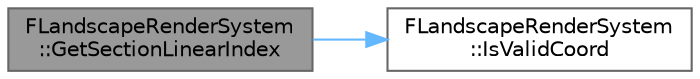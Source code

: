 digraph "FLandscapeRenderSystem::GetSectionLinearIndex"
{
 // INTERACTIVE_SVG=YES
 // LATEX_PDF_SIZE
  bgcolor="transparent";
  edge [fontname=Helvetica,fontsize=10,labelfontname=Helvetica,labelfontsize=10];
  node [fontname=Helvetica,fontsize=10,shape=box,height=0.2,width=0.4];
  rankdir="LR";
  Node1 [id="Node000001",label="FLandscapeRenderSystem\l::GetSectionLinearIndex",height=0.2,width=0.4,color="gray40", fillcolor="grey60", style="filled", fontcolor="black",tooltip=" "];
  Node1 -> Node2 [id="edge1_Node000001_Node000002",color="steelblue1",style="solid",tooltip=" "];
  Node2 [id="Node000002",label="FLandscapeRenderSystem\l::IsValidCoord",height=0.2,width=0.4,color="grey40", fillcolor="white", style="filled",URL="$dc/de6/structFLandscapeRenderSystem.html#ac6875951fb6a96d4788d5572c5dddbcd",tooltip=" "];
}
